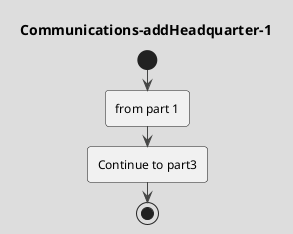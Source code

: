 @startuml Communications-addHeadquarter-1
!theme toy 
title Communications-addHeadquarter-1
start

:from part 1; 

' static void addHeadquarter(RobotController rc) throws GameActionException {
' Boolean printToConsole = false;
' Boolean sometimesTrue = false;

' // logDetails = rc.getTeam() + ":"
' // + rc.getType() + "#" 
' // + rc.getID()  
' logDetails = " Health: " + rc.getHealth()  
' + " Location: " + rc.getLocation()
' + " RobotCount: " + rc.getRobotCount()
' + " AD: " + rc.getResourceAmount(ResourceType.ADAMANTIUM) 
' + " MN: " + rc.getResourceAmount(ResourceType.MANA)  
' + " EX: " + rc.getResourceAmount(ResourceType.ELIXIR)
' // + " getClosestEnemy: " + Communication.getClosestEnemy(rc)  
' + " NumAnchors: " + rc.getNumAnchors(Anchor.STANDARD);   

' anotherString = logDetails;

' if (printToConsole || sometimesTrue) {
'     System.out.println(logDetails + " 110 addHeadquarter " );
' }

' MapLocation me = rc.getLocation();
' for (int i = 0; i < GameConstants.MAX_STARTING_HEADQUARTERS; i++) {
'     if (rc.readSharedArray(i) == 0) {

'         if (printToConsole || sometimesTrue) {
'             anotherString = logDetails + " 111 addHeadquarter " + "rc.writeSharedArray i = " + i + " locationToInt(rc, me) = " + locationToInt(rc, me) + " intToLocation(rc, i) = " + intToLocation(rc, locationToInt(rc, me));
'             System.out.println(anotherString );
'         }

'         // if (printToConsole || sometimesTrue) {
'         //     anotherString = logDetails + " 112 addHeadquarter " + "rc.writeSharedArray i = " + i + " intToLocation(rc, i) = " + intToLocation(rc, locationToInt(rc, me));
'         //     System.out.println(anotherString  );
'         // }
        
'         rc.writeSharedArray(i, locationToInt(rc, me));
'         break;
'     }
' }

:Continue to part3; 
stop
@enduml

' if (if target != null) then (true)
'     :we have a nearby enemy, move away;
'     if (if rc.canAttack(target.getLocation())) then (true)
'         :rc.attack(target.getLocation());
'         :rc.setIndicatorString(" AAAA0 Amplifier attacking " + target.getLocation());
'     else (no)
'     endif    
'     :Pathing.moveTowards(rc, target.getLocation());
'     :rc.setIndicatorString(" BBBB0 Pathing.moveTowards " + target.getLocation());
' else (no)
'     :no nearby enemy, good;
'     :below is about joining with other launchers;
'     :RobotInfo[] allies = rc.senseNearbyRobots(9, rc.getTeam());
'     :int lowestID = rc.getID();
'     :MapLocation leaderPos = null;
'     while (RobotInfo ally : allies)
'         if (if ally.getType() != RobotType.LAUNCHER) then (true)
'             :continue;
'         else (no)
'         endif    
'         if (if ally.getID() < lowestID) then (true)
'             :lowestID = ally.getID();
'             :leaderPos = ally.getLocation();
'         else (no)
'         endif    
'     endwhile
'     if (if leaderPos != null) then (true)
'         :Pathing.moveTowards(rc, leaderPos);
'         :rc.setIndicatorString("Following " + lowestID);
'     else (no)
'         :MapLocation center = new MapLocation(rc.getMapWidth()/2, rc.getMapHeight()/2);
'         ' // MapLocation center = goalLoc;
'         :Pathing.moveTowards(rc, center);
'         :rc.setIndicatorString("I'm the leader! moving toward center " + center);
'     endif    
' endif    
' :Also try to move randomly;
' :Direction dir = RobotPlayer.directions[RobotPlayer.rng.nextInt(RobotPlayer.directions.length)];
' if (if rc.canMove(dir)) then (true)
'     :rc.move(dir);
'     :rc.setIndicatorString(" YYYY0 rc.move(dir) " + dir);
' else (no)
' endif    


